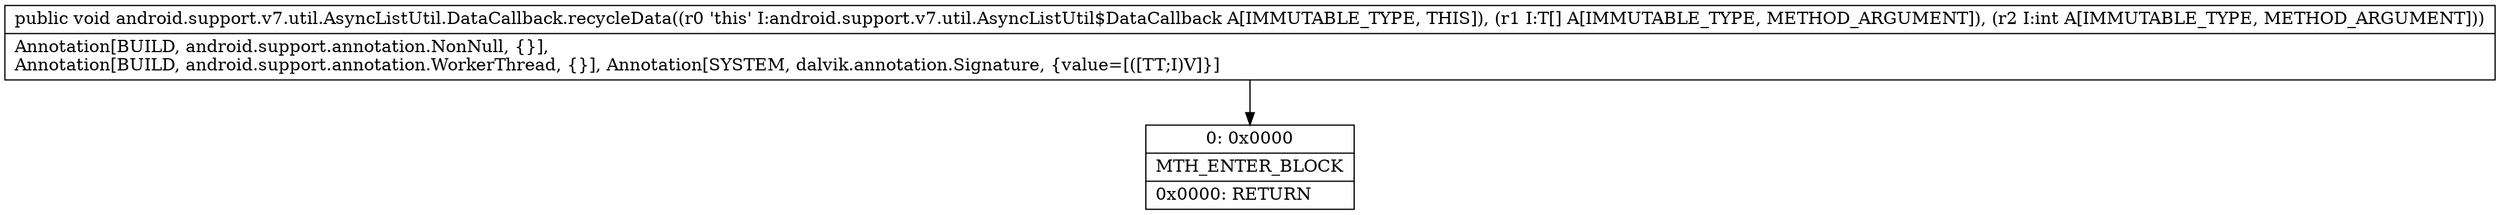 digraph "CFG forandroid.support.v7.util.AsyncListUtil.DataCallback.recycleData([Ljava\/lang\/Object;I)V" {
Node_0 [shape=record,label="{0\:\ 0x0000|MTH_ENTER_BLOCK\l|0x0000: RETURN   \l}"];
MethodNode[shape=record,label="{public void android.support.v7.util.AsyncListUtil.DataCallback.recycleData((r0 'this' I:android.support.v7.util.AsyncListUtil$DataCallback A[IMMUTABLE_TYPE, THIS]), (r1 I:T[] A[IMMUTABLE_TYPE, METHOD_ARGUMENT]), (r2 I:int A[IMMUTABLE_TYPE, METHOD_ARGUMENT]))  | Annotation[BUILD, android.support.annotation.NonNull, \{\}], \lAnnotation[BUILD, android.support.annotation.WorkerThread, \{\}], Annotation[SYSTEM, dalvik.annotation.Signature, \{value=[([TT;I)V]\}]\l}"];
MethodNode -> Node_0;
}

